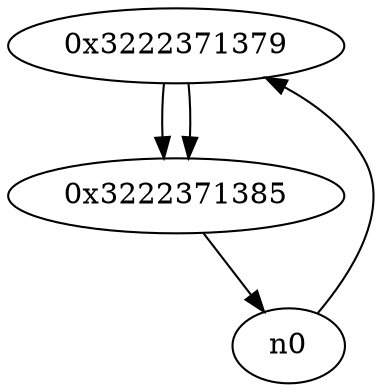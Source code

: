 digraph G{
/* nodes */
  n1 [label="0x3222371379"]
  n2 [label="0x3222371385"]
/* edges */
n1 -> n2;
n0 -> n1;
n2 -> n0;
n1 -> n2;
}
